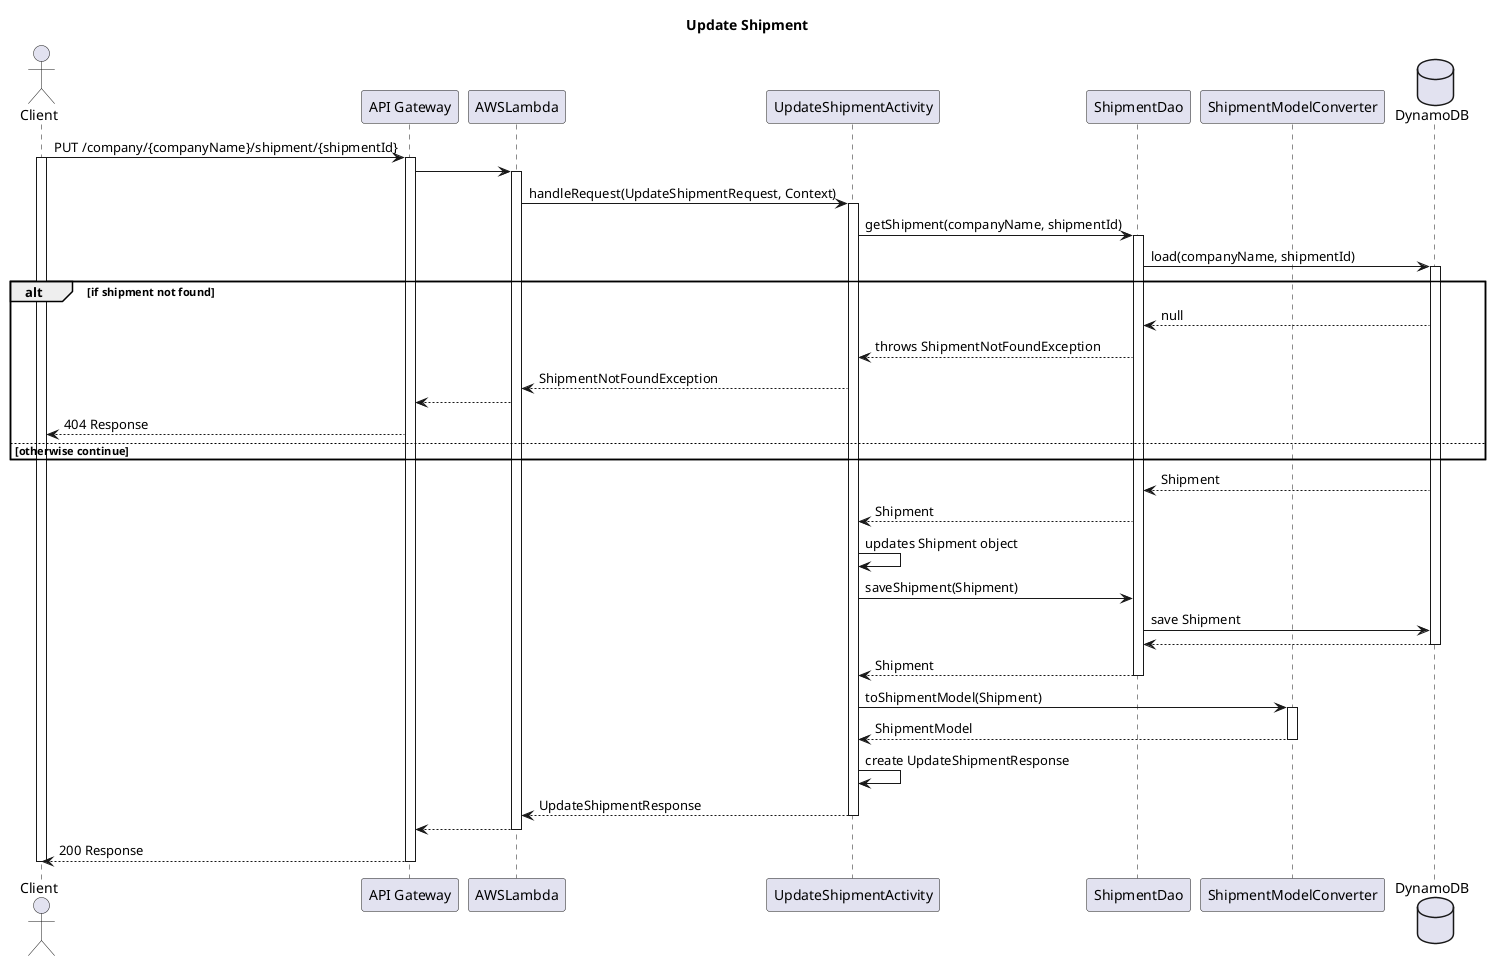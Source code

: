 @startuml
title: Update Shipment

actor Client
participant "API Gateway" as APIGateway
participant AWSLambda
participant UpdateShipmentActivity
participant ShipmentDao
participant ShipmentModelConverter
database DynamoDB

Client -> APIGateway : PUT /company/{companyName}/shipment/{shipmentId}
activate Client
activate APIGateway
APIGateway -> AWSLambda
activate AWSLambda
AWSLambda -> UpdateShipmentActivity : handleRequest(UpdateShipmentRequest, Context)
activate UpdateShipmentActivity

UpdateShipmentActivity -> ShipmentDao : getShipment(companyName, shipmentId)
activate ShipmentDao
ShipmentDao -> DynamoDB : load(companyName, shipmentId)
activate DynamoDB

alt if shipment not found

DynamoDB --> ShipmentDao : null
ShipmentDao --> UpdateShipmentActivity : throws ShipmentNotFoundException
UpdateShipmentActivity --> AWSLambda : ShipmentNotFoundException
APIGateway <-- AWSLambda
Client <-- APIGateway : 404 Response
else otherwise continue
end
DynamoDB --> ShipmentDao : Shipment
ShipmentDao --> UpdateShipmentActivity : Shipment
UpdateShipmentActivity -> UpdateShipmentActivity: updates Shipment object
UpdateShipmentActivity -> ShipmentDao: saveShipment(Shipment)
ShipmentDao -> DynamoDB: save Shipment
DynamoDB --> ShipmentDao
deactivate DynamoDB
ShipmentDao --> UpdateShipmentActivity : Shipment
deactivate ShipmentDao
UpdateShipmentActivity -> ShipmentModelConverter : toShipmentModel(Shipment)
activate ShipmentModelConverter
ShipmentModelConverter --> UpdateShipmentActivity : ShipmentModel
deactivate ShipmentModelConverter
UpdateShipmentActivity -> UpdateShipmentActivity: create UpdateShipmentResponse
UpdateShipmentActivity --> AWSLambda : UpdateShipmentResponse
deactivate UpdateShipmentActivity
deactivate ShipmentDao
AWSLambda --> APIGateway
deactivate AWSLambda
APIGateway --> Client : 200 Response
deactivate APIGateway
deactivate Client
@enduml